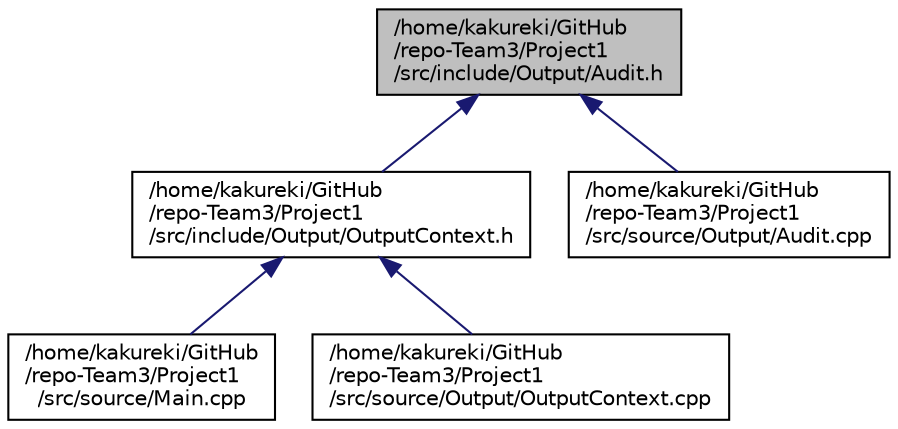 digraph "/home/kakureki/GitHub/repo-Team3/Project1/src/include/Output/Audit.h"
{
 // LATEX_PDF_SIZE
  edge [fontname="Helvetica",fontsize="10",labelfontname="Helvetica",labelfontsize="10"];
  node [fontname="Helvetica",fontsize="10",shape=record];
  Node1 [label="/home/kakureki/GitHub\l/repo-Team3/Project1\l/src/include/Output/Audit.h",height=0.2,width=0.4,color="black", fillcolor="grey75", style="filled", fontcolor="black",tooltip="A class that handles writing election results to an audit file."];
  Node1 -> Node2 [dir="back",color="midnightblue",fontsize="10",style="solid",fontname="Helvetica"];
  Node2 [label="/home/kakureki/GitHub\l/repo-Team3/Project1\l/src/include/Output/OutputContext.h",height=0.2,width=0.4,color="black", fillcolor="white", style="filled",URL="$OutputContext_8h.html",tooltip="The class that handles running all output formats."];
  Node2 -> Node3 [dir="back",color="midnightblue",fontsize="10",style="solid",fontname="Helvetica"];
  Node3 [label="/home/kakureki/GitHub\l/repo-Team3/Project1\l/src/source/Main.cpp",height=0.2,width=0.4,color="black", fillcolor="white", style="filled",URL="$Main_8cpp.html",tooltip="The entry point for the voting system."];
  Node2 -> Node4 [dir="back",color="midnightblue",fontsize="10",style="solid",fontname="Helvetica"];
  Node4 [label="/home/kakureki/GitHub\l/repo-Team3/Project1\l/src/source/Output/OutputContext.cpp",height=0.2,width=0.4,color="black", fillcolor="white", style="filled",URL="$OutputContext_8cpp.html",tooltip="The class that handles running all output formats."];
  Node1 -> Node5 [dir="back",color="midnightblue",fontsize="10",style="solid",fontname="Helvetica"];
  Node5 [label="/home/kakureki/GitHub\l/repo-Team3/Project1\l/src/source/Output/Audit.cpp",height=0.2,width=0.4,color="black", fillcolor="white", style="filled",URL="$Audit_8cpp.html",tooltip="A class that handles writing election results to an audit file."];
}

